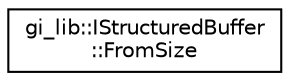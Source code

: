 digraph "Graphical Class Hierarchy"
{
  edge [fontname="Helvetica",fontsize="10",labelfontname="Helvetica",labelfontsize="10"];
  node [fontname="Helvetica",fontsize="10",shape=record];
  rankdir="LR";
  Node1 [label="gi_lib::IStructuredBuffer\l::FromSize",height=0.2,width=0.4,color="black", fillcolor="white", style="filled",URL="$structgi__lib_1_1_i_structured_buffer_1_1_from_size.html",tooltip="Structure used to create a structured buffer from an explicit size. "];
}
